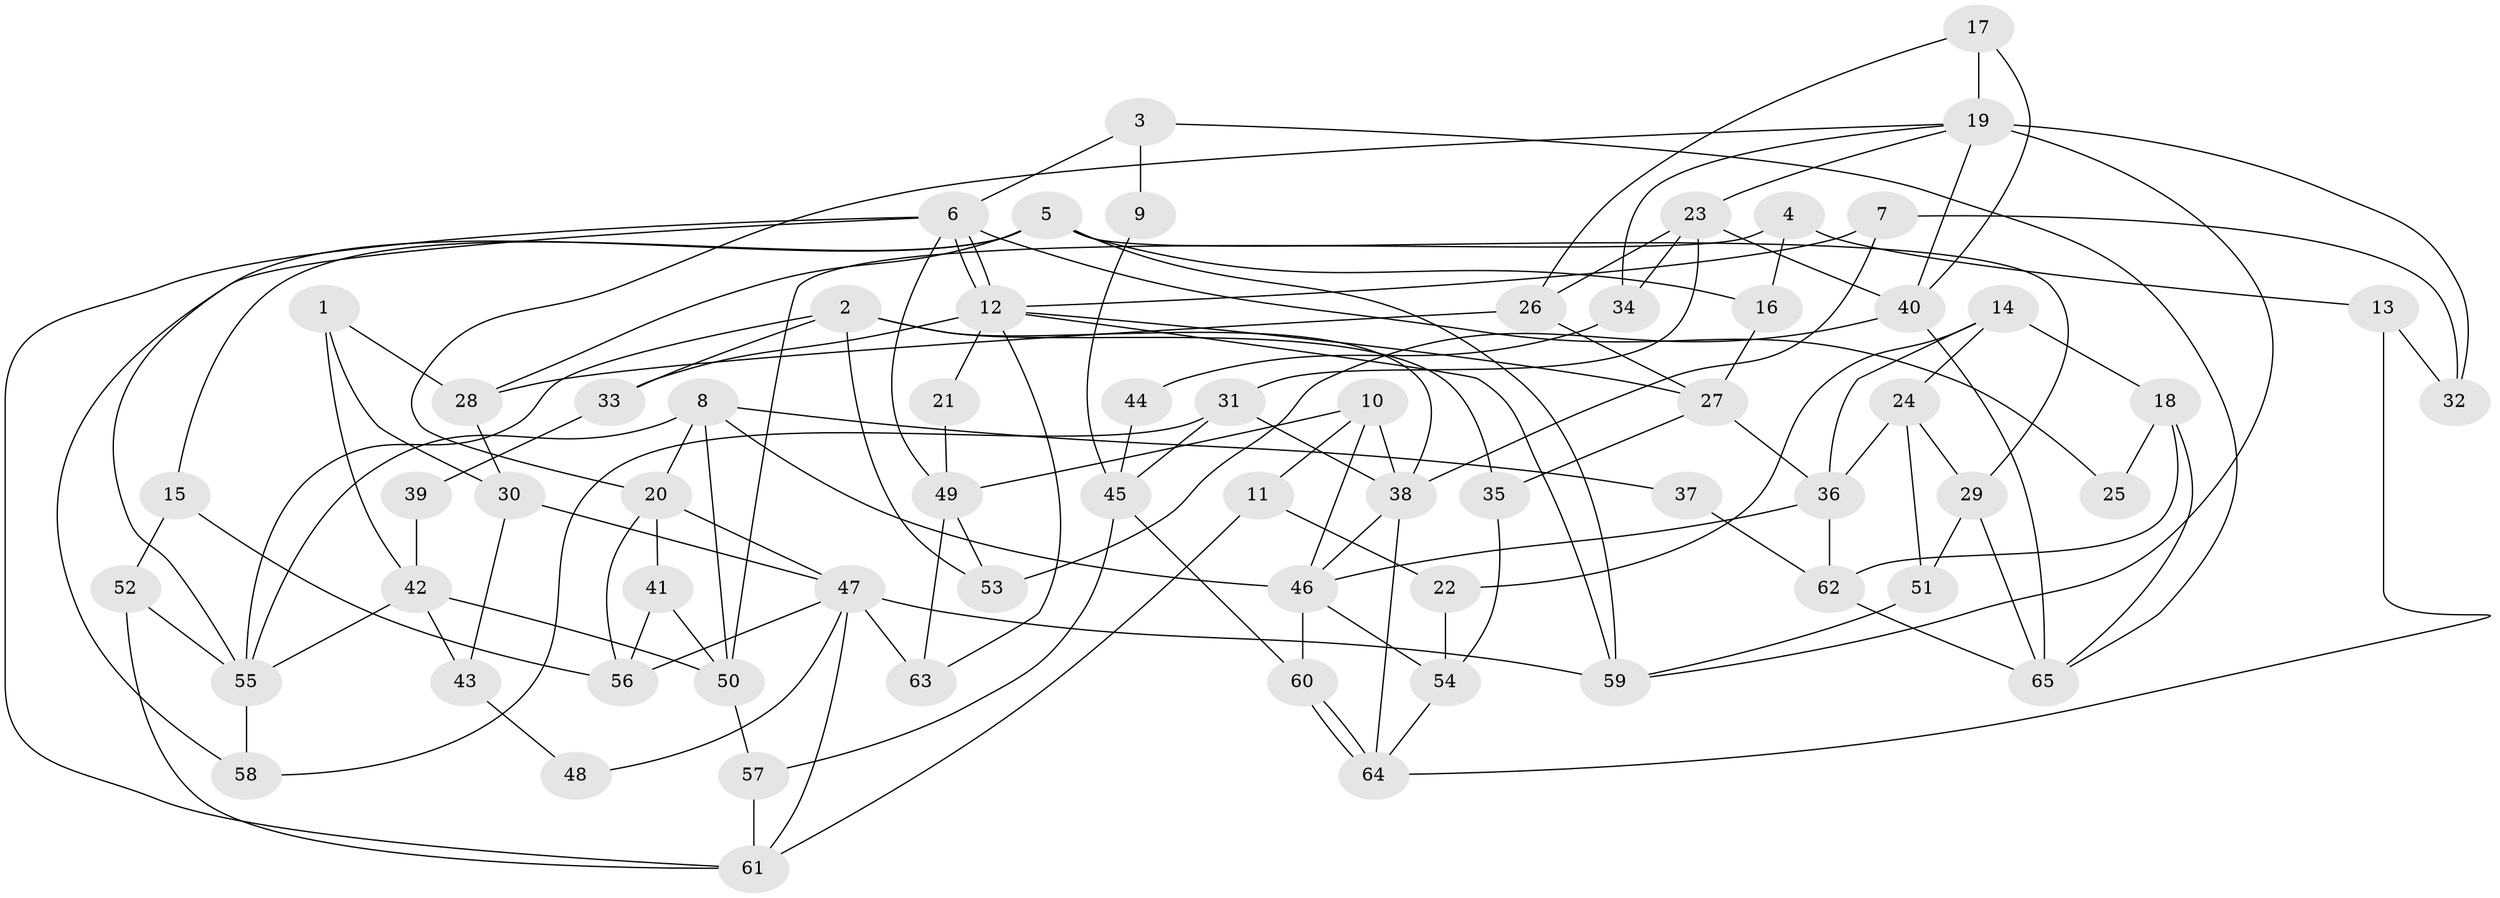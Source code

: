 // coarse degree distribution, {5: 0.34375, 3: 0.125, 4: 0.125, 2: 0.25, 6: 0.0625, 7: 0.03125, 12: 0.03125, 8: 0.03125}
// Generated by graph-tools (version 1.1) at 2025/55/03/04/25 21:55:15]
// undirected, 65 vertices, 130 edges
graph export_dot {
graph [start="1"]
  node [color=gray90,style=filled];
  1;
  2;
  3;
  4;
  5;
  6;
  7;
  8;
  9;
  10;
  11;
  12;
  13;
  14;
  15;
  16;
  17;
  18;
  19;
  20;
  21;
  22;
  23;
  24;
  25;
  26;
  27;
  28;
  29;
  30;
  31;
  32;
  33;
  34;
  35;
  36;
  37;
  38;
  39;
  40;
  41;
  42;
  43;
  44;
  45;
  46;
  47;
  48;
  49;
  50;
  51;
  52;
  53;
  54;
  55;
  56;
  57;
  58;
  59;
  60;
  61;
  62;
  63;
  64;
  65;
  1 -- 30;
  1 -- 42;
  1 -- 28;
  2 -- 53;
  2 -- 55;
  2 -- 33;
  2 -- 35;
  2 -- 38;
  3 -- 6;
  3 -- 65;
  3 -- 9;
  4 -- 50;
  4 -- 16;
  4 -- 13;
  5 -- 28;
  5 -- 29;
  5 -- 15;
  5 -- 16;
  5 -- 58;
  5 -- 59;
  6 -- 12;
  6 -- 12;
  6 -- 55;
  6 -- 25;
  6 -- 49;
  6 -- 61;
  7 -- 32;
  7 -- 38;
  7 -- 12;
  8 -- 20;
  8 -- 46;
  8 -- 37;
  8 -- 50;
  8 -- 55;
  9 -- 45;
  10 -- 11;
  10 -- 49;
  10 -- 38;
  10 -- 46;
  11 -- 61;
  11 -- 22;
  12 -- 21;
  12 -- 27;
  12 -- 33;
  12 -- 59;
  12 -- 63;
  13 -- 64;
  13 -- 32;
  14 -- 24;
  14 -- 36;
  14 -- 18;
  14 -- 22;
  15 -- 52;
  15 -- 56;
  16 -- 27;
  17 -- 19;
  17 -- 40;
  17 -- 26;
  18 -- 65;
  18 -- 25;
  18 -- 62;
  19 -- 23;
  19 -- 59;
  19 -- 20;
  19 -- 32;
  19 -- 34;
  19 -- 40;
  20 -- 56;
  20 -- 41;
  20 -- 47;
  21 -- 49;
  22 -- 54;
  23 -- 31;
  23 -- 26;
  23 -- 34;
  23 -- 40;
  24 -- 36;
  24 -- 29;
  24 -- 51;
  26 -- 27;
  26 -- 28;
  27 -- 35;
  27 -- 36;
  28 -- 30;
  29 -- 51;
  29 -- 65;
  30 -- 47;
  30 -- 43;
  31 -- 45;
  31 -- 38;
  31 -- 58;
  33 -- 39;
  34 -- 44;
  35 -- 54;
  36 -- 46;
  36 -- 62;
  37 -- 62;
  38 -- 46;
  38 -- 64;
  39 -- 42;
  40 -- 53;
  40 -- 65;
  41 -- 56;
  41 -- 50;
  42 -- 50;
  42 -- 55;
  42 -- 43;
  43 -- 48;
  44 -- 45;
  45 -- 60;
  45 -- 57;
  46 -- 54;
  46 -- 60;
  47 -- 59;
  47 -- 48;
  47 -- 56;
  47 -- 61;
  47 -- 63;
  49 -- 63;
  49 -- 53;
  50 -- 57;
  51 -- 59;
  52 -- 55;
  52 -- 61;
  54 -- 64;
  55 -- 58;
  57 -- 61;
  60 -- 64;
  60 -- 64;
  62 -- 65;
}
